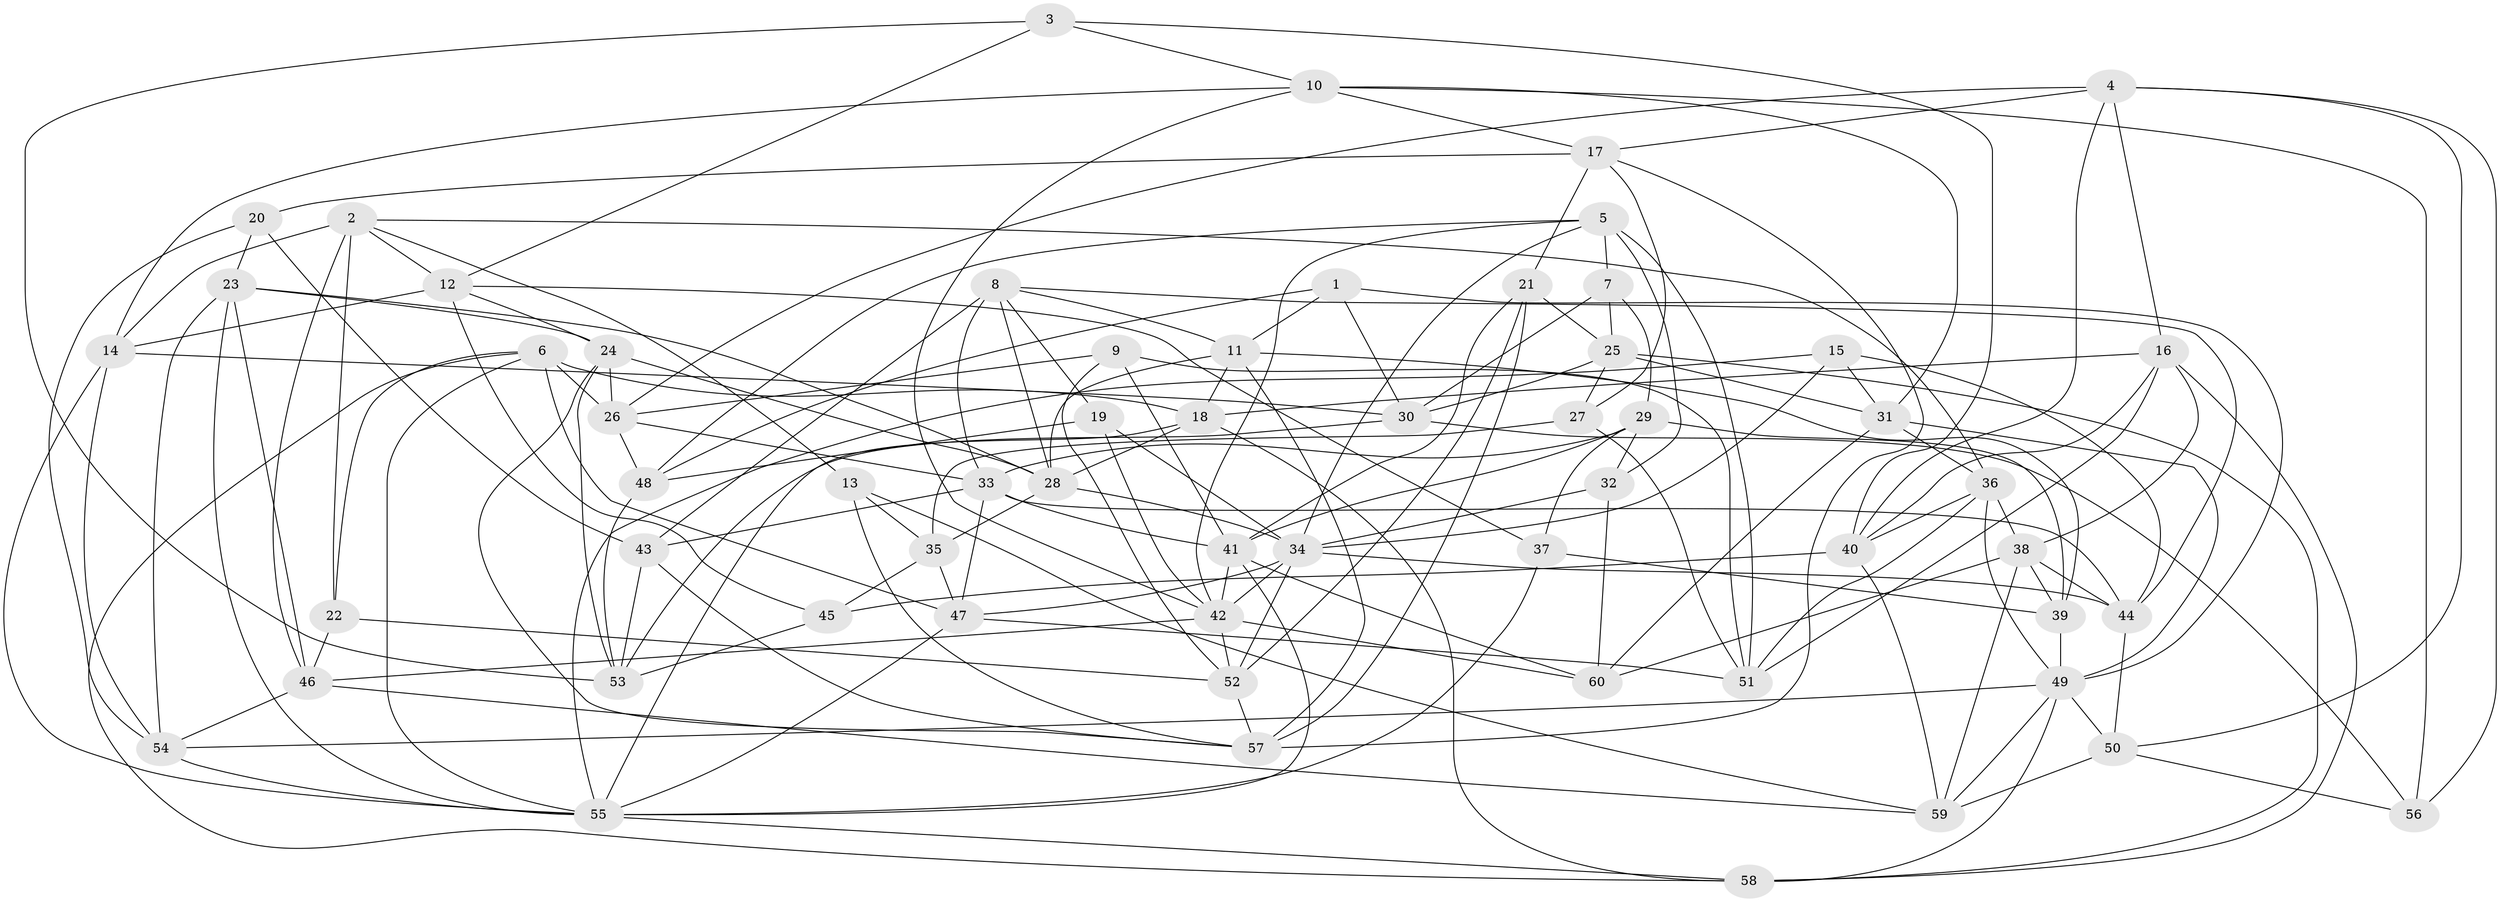 // original degree distribution, {4: 1.0}
// Generated by graph-tools (version 1.1) at 2025/03/03/09/25 03:03:01]
// undirected, 60 vertices, 170 edges
graph export_dot {
graph [start="1"]
  node [color=gray90,style=filled];
  1;
  2;
  3;
  4;
  5;
  6;
  7;
  8;
  9;
  10;
  11;
  12;
  13;
  14;
  15;
  16;
  17;
  18;
  19;
  20;
  21;
  22;
  23;
  24;
  25;
  26;
  27;
  28;
  29;
  30;
  31;
  32;
  33;
  34;
  35;
  36;
  37;
  38;
  39;
  40;
  41;
  42;
  43;
  44;
  45;
  46;
  47;
  48;
  49;
  50;
  51;
  52;
  53;
  54;
  55;
  56;
  57;
  58;
  59;
  60;
  1 -- 11 [weight=1.0];
  1 -- 30 [weight=1.0];
  1 -- 48 [weight=1.0];
  1 -- 49 [weight=1.0];
  2 -- 12 [weight=1.0];
  2 -- 13 [weight=1.0];
  2 -- 14 [weight=1.0];
  2 -- 22 [weight=1.0];
  2 -- 36 [weight=1.0];
  2 -- 46 [weight=1.0];
  3 -- 10 [weight=1.0];
  3 -- 12 [weight=1.0];
  3 -- 40 [weight=1.0];
  3 -- 53 [weight=1.0];
  4 -- 16 [weight=1.0];
  4 -- 17 [weight=1.0];
  4 -- 26 [weight=1.0];
  4 -- 40 [weight=1.0];
  4 -- 50 [weight=1.0];
  4 -- 56 [weight=1.0];
  5 -- 7 [weight=1.0];
  5 -- 32 [weight=1.0];
  5 -- 34 [weight=1.0];
  5 -- 42 [weight=1.0];
  5 -- 48 [weight=1.0];
  5 -- 51 [weight=1.0];
  6 -- 18 [weight=1.0];
  6 -- 22 [weight=1.0];
  6 -- 26 [weight=1.0];
  6 -- 47 [weight=1.0];
  6 -- 55 [weight=1.0];
  6 -- 58 [weight=1.0];
  7 -- 25 [weight=1.0];
  7 -- 29 [weight=1.0];
  7 -- 30 [weight=1.0];
  8 -- 11 [weight=1.0];
  8 -- 19 [weight=1.0];
  8 -- 28 [weight=1.0];
  8 -- 33 [weight=1.0];
  8 -- 43 [weight=1.0];
  8 -- 44 [weight=1.0];
  9 -- 26 [weight=1.0];
  9 -- 41 [weight=1.0];
  9 -- 51 [weight=1.0];
  9 -- 52 [weight=1.0];
  10 -- 14 [weight=1.0];
  10 -- 17 [weight=1.0];
  10 -- 31 [weight=1.0];
  10 -- 42 [weight=1.0];
  10 -- 56 [weight=1.0];
  11 -- 18 [weight=1.0];
  11 -- 28 [weight=1.0];
  11 -- 39 [weight=1.0];
  11 -- 57 [weight=1.0];
  12 -- 14 [weight=1.0];
  12 -- 24 [weight=1.0];
  12 -- 37 [weight=1.0];
  12 -- 45 [weight=1.0];
  13 -- 35 [weight=1.0];
  13 -- 57 [weight=1.0];
  13 -- 59 [weight=1.0];
  14 -- 30 [weight=1.0];
  14 -- 54 [weight=1.0];
  14 -- 55 [weight=1.0];
  15 -- 31 [weight=1.0];
  15 -- 34 [weight=1.0];
  15 -- 44 [weight=1.0];
  15 -- 55 [weight=1.0];
  16 -- 18 [weight=1.0];
  16 -- 38 [weight=1.0];
  16 -- 40 [weight=1.0];
  16 -- 51 [weight=1.0];
  16 -- 58 [weight=1.0];
  17 -- 20 [weight=1.0];
  17 -- 21 [weight=1.0];
  17 -- 27 [weight=1.0];
  17 -- 57 [weight=1.0];
  18 -- 28 [weight=1.0];
  18 -- 55 [weight=1.0];
  18 -- 58 [weight=1.0];
  19 -- 34 [weight=2.0];
  19 -- 42 [weight=1.0];
  19 -- 48 [weight=2.0];
  20 -- 23 [weight=1.0];
  20 -- 43 [weight=1.0];
  20 -- 54 [weight=1.0];
  21 -- 25 [weight=1.0];
  21 -- 41 [weight=1.0];
  21 -- 52 [weight=1.0];
  21 -- 57 [weight=2.0];
  22 -- 46 [weight=1.0];
  22 -- 52 [weight=1.0];
  23 -- 24 [weight=1.0];
  23 -- 28 [weight=1.0];
  23 -- 46 [weight=1.0];
  23 -- 54 [weight=1.0];
  23 -- 55 [weight=1.0];
  24 -- 26 [weight=1.0];
  24 -- 28 [weight=1.0];
  24 -- 53 [weight=1.0];
  24 -- 57 [weight=1.0];
  25 -- 27 [weight=1.0];
  25 -- 30 [weight=1.0];
  25 -- 31 [weight=1.0];
  25 -- 58 [weight=1.0];
  26 -- 33 [weight=1.0];
  26 -- 48 [weight=1.0];
  27 -- 35 [weight=1.0];
  27 -- 51 [weight=1.0];
  28 -- 34 [weight=1.0];
  28 -- 35 [weight=2.0];
  29 -- 32 [weight=1.0];
  29 -- 33 [weight=1.0];
  29 -- 37 [weight=1.0];
  29 -- 39 [weight=1.0];
  29 -- 41 [weight=1.0];
  30 -- 53 [weight=1.0];
  30 -- 56 [weight=1.0];
  31 -- 36 [weight=1.0];
  31 -- 49 [weight=1.0];
  31 -- 60 [weight=1.0];
  32 -- 34 [weight=1.0];
  32 -- 60 [weight=1.0];
  33 -- 41 [weight=1.0];
  33 -- 43 [weight=2.0];
  33 -- 44 [weight=1.0];
  33 -- 47 [weight=1.0];
  34 -- 42 [weight=1.0];
  34 -- 44 [weight=1.0];
  34 -- 47 [weight=1.0];
  34 -- 52 [weight=1.0];
  35 -- 45 [weight=1.0];
  35 -- 47 [weight=1.0];
  36 -- 38 [weight=1.0];
  36 -- 40 [weight=1.0];
  36 -- 49 [weight=1.0];
  36 -- 51 [weight=1.0];
  37 -- 39 [weight=1.0];
  37 -- 55 [weight=1.0];
  38 -- 39 [weight=1.0];
  38 -- 44 [weight=1.0];
  38 -- 59 [weight=1.0];
  38 -- 60 [weight=1.0];
  39 -- 49 [weight=2.0];
  40 -- 45 [weight=1.0];
  40 -- 59 [weight=1.0];
  41 -- 42 [weight=1.0];
  41 -- 55 [weight=1.0];
  41 -- 60 [weight=2.0];
  42 -- 46 [weight=1.0];
  42 -- 52 [weight=1.0];
  42 -- 60 [weight=1.0];
  43 -- 53 [weight=1.0];
  43 -- 57 [weight=1.0];
  44 -- 50 [weight=1.0];
  45 -- 53 [weight=1.0];
  46 -- 54 [weight=1.0];
  46 -- 59 [weight=1.0];
  47 -- 51 [weight=1.0];
  47 -- 55 [weight=1.0];
  48 -- 53 [weight=1.0];
  49 -- 50 [weight=2.0];
  49 -- 54 [weight=1.0];
  49 -- 58 [weight=1.0];
  49 -- 59 [weight=1.0];
  50 -- 56 [weight=1.0];
  50 -- 59 [weight=1.0];
  52 -- 57 [weight=1.0];
  54 -- 55 [weight=1.0];
  55 -- 58 [weight=1.0];
}
